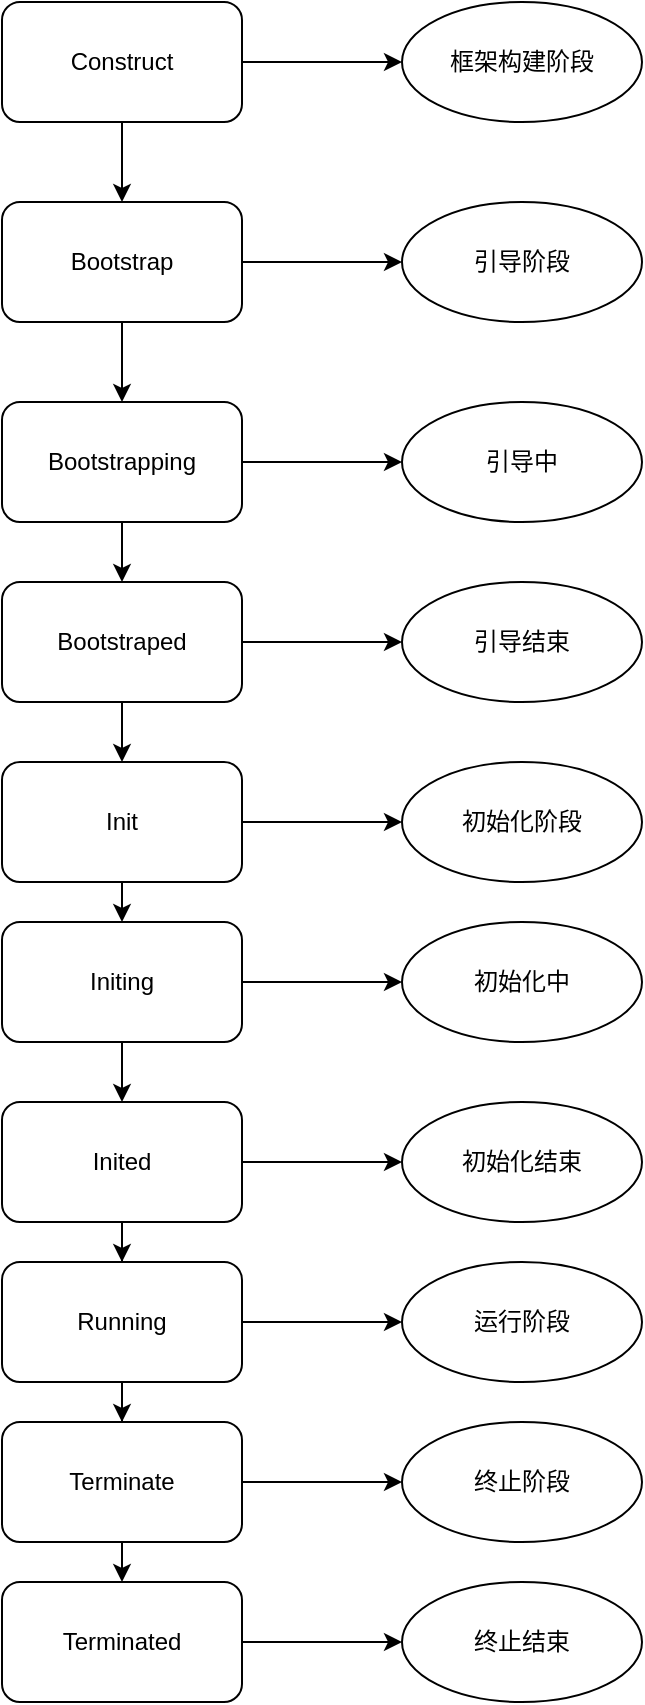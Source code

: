<mxfile version="16.5.1" type="device" pages="3"><diagram id="Eyy9OhKBuV-32nNh8ER7" name="生命周期流程"><mxGraphModel dx="1422" dy="888" grid="1" gridSize="10" guides="1" tooltips="1" connect="1" arrows="1" fold="1" page="1" pageScale="1" pageWidth="827" pageHeight="1169" math="0" shadow="0"><root><mxCell id="0"/><mxCell id="1" parent="0"/><mxCell id="fN2iCYzU38tADxGt7ZZn-41" value="" style="group" vertex="1" connectable="0" parent="1"><mxGeometry x="260" y="140" width="320" height="850" as="geometry"/></mxCell><mxCell id="fN2iCYzU38tADxGt7ZZn-2" value="Construct" style="rounded=1;whiteSpace=wrap;html=1;" vertex="1" parent="fN2iCYzU38tADxGt7ZZn-41"><mxGeometry width="120" height="60" as="geometry"/></mxCell><mxCell id="fN2iCYzU38tADxGt7ZZn-3" value="Bootstrap" style="rounded=1;whiteSpace=wrap;html=1;" vertex="1" parent="fN2iCYzU38tADxGt7ZZn-41"><mxGeometry y="100" width="120" height="60" as="geometry"/></mxCell><mxCell id="fN2iCYzU38tADxGt7ZZn-12" style="edgeStyle=orthogonalEdgeStyle;rounded=0;orthogonalLoop=1;jettySize=auto;html=1;exitX=0.5;exitY=1;exitDx=0;exitDy=0;" edge="1" parent="fN2iCYzU38tADxGt7ZZn-41" source="fN2iCYzU38tADxGt7ZZn-2" target="fN2iCYzU38tADxGt7ZZn-3"><mxGeometry relative="1" as="geometry"/></mxCell><mxCell id="fN2iCYzU38tADxGt7ZZn-4" value="Bootstrapping" style="rounded=1;whiteSpace=wrap;html=1;" vertex="1" parent="fN2iCYzU38tADxGt7ZZn-41"><mxGeometry y="200" width="120" height="60" as="geometry"/></mxCell><mxCell id="fN2iCYzU38tADxGt7ZZn-13" style="edgeStyle=orthogonalEdgeStyle;rounded=0;orthogonalLoop=1;jettySize=auto;html=1;exitX=0.5;exitY=1;exitDx=0;exitDy=0;" edge="1" parent="fN2iCYzU38tADxGt7ZZn-41" source="fN2iCYzU38tADxGt7ZZn-3" target="fN2iCYzU38tADxGt7ZZn-4"><mxGeometry relative="1" as="geometry"/></mxCell><mxCell id="fN2iCYzU38tADxGt7ZZn-5" value="Bootstraped" style="rounded=1;whiteSpace=wrap;html=1;" vertex="1" parent="fN2iCYzU38tADxGt7ZZn-41"><mxGeometry y="290" width="120" height="60" as="geometry"/></mxCell><mxCell id="fN2iCYzU38tADxGt7ZZn-14" style="edgeStyle=orthogonalEdgeStyle;rounded=0;orthogonalLoop=1;jettySize=auto;html=1;exitX=0.5;exitY=1;exitDx=0;exitDy=0;" edge="1" parent="fN2iCYzU38tADxGt7ZZn-41" source="fN2iCYzU38tADxGt7ZZn-4" target="fN2iCYzU38tADxGt7ZZn-5"><mxGeometry relative="1" as="geometry"/></mxCell><mxCell id="fN2iCYzU38tADxGt7ZZn-6" value="Init" style="rounded=1;whiteSpace=wrap;html=1;" vertex="1" parent="fN2iCYzU38tADxGt7ZZn-41"><mxGeometry y="380" width="120" height="60" as="geometry"/></mxCell><mxCell id="fN2iCYzU38tADxGt7ZZn-15" style="edgeStyle=orthogonalEdgeStyle;rounded=0;orthogonalLoop=1;jettySize=auto;html=1;exitX=0.5;exitY=1;exitDx=0;exitDy=0;" edge="1" parent="fN2iCYzU38tADxGt7ZZn-41" source="fN2iCYzU38tADxGt7ZZn-5" target="fN2iCYzU38tADxGt7ZZn-6"><mxGeometry relative="1" as="geometry"/></mxCell><mxCell id="fN2iCYzU38tADxGt7ZZn-7" value="Initing" style="rounded=1;whiteSpace=wrap;html=1;" vertex="1" parent="fN2iCYzU38tADxGt7ZZn-41"><mxGeometry y="460" width="120" height="60" as="geometry"/></mxCell><mxCell id="fN2iCYzU38tADxGt7ZZn-16" style="edgeStyle=orthogonalEdgeStyle;rounded=0;orthogonalLoop=1;jettySize=auto;html=1;exitX=0.5;exitY=1;exitDx=0;exitDy=0;entryX=0.5;entryY=0;entryDx=0;entryDy=0;" edge="1" parent="fN2iCYzU38tADxGt7ZZn-41" source="fN2iCYzU38tADxGt7ZZn-6" target="fN2iCYzU38tADxGt7ZZn-7"><mxGeometry relative="1" as="geometry"/></mxCell><mxCell id="fN2iCYzU38tADxGt7ZZn-8" value="Inited" style="rounded=1;whiteSpace=wrap;html=1;" vertex="1" parent="fN2iCYzU38tADxGt7ZZn-41"><mxGeometry y="550" width="120" height="60" as="geometry"/></mxCell><mxCell id="fN2iCYzU38tADxGt7ZZn-17" style="edgeStyle=orthogonalEdgeStyle;rounded=0;orthogonalLoop=1;jettySize=auto;html=1;exitX=0.5;exitY=1;exitDx=0;exitDy=0;" edge="1" parent="fN2iCYzU38tADxGt7ZZn-41" source="fN2iCYzU38tADxGt7ZZn-7" target="fN2iCYzU38tADxGt7ZZn-8"><mxGeometry relative="1" as="geometry"/></mxCell><mxCell id="fN2iCYzU38tADxGt7ZZn-9" value="Running" style="rounded=1;whiteSpace=wrap;html=1;" vertex="1" parent="fN2iCYzU38tADxGt7ZZn-41"><mxGeometry y="630" width="120" height="60" as="geometry"/></mxCell><mxCell id="fN2iCYzU38tADxGt7ZZn-18" style="edgeStyle=orthogonalEdgeStyle;rounded=0;orthogonalLoop=1;jettySize=auto;html=1;exitX=0.5;exitY=1;exitDx=0;exitDy=0;" edge="1" parent="fN2iCYzU38tADxGt7ZZn-41" source="fN2iCYzU38tADxGt7ZZn-8" target="fN2iCYzU38tADxGt7ZZn-9"><mxGeometry relative="1" as="geometry"/></mxCell><mxCell id="fN2iCYzU38tADxGt7ZZn-10" value="Terminate" style="rounded=1;whiteSpace=wrap;html=1;" vertex="1" parent="fN2iCYzU38tADxGt7ZZn-41"><mxGeometry y="710" width="120" height="60" as="geometry"/></mxCell><mxCell id="fN2iCYzU38tADxGt7ZZn-19" style="edgeStyle=orthogonalEdgeStyle;rounded=0;orthogonalLoop=1;jettySize=auto;html=1;exitX=0.5;exitY=1;exitDx=0;exitDy=0;" edge="1" parent="fN2iCYzU38tADxGt7ZZn-41" source="fN2iCYzU38tADxGt7ZZn-9" target="fN2iCYzU38tADxGt7ZZn-10"><mxGeometry relative="1" as="geometry"/></mxCell><mxCell id="fN2iCYzU38tADxGt7ZZn-11" value="Terminated" style="rounded=1;whiteSpace=wrap;html=1;" vertex="1" parent="fN2iCYzU38tADxGt7ZZn-41"><mxGeometry y="790" width="120" height="60" as="geometry"/></mxCell><mxCell id="fN2iCYzU38tADxGt7ZZn-20" style="edgeStyle=orthogonalEdgeStyle;rounded=0;orthogonalLoop=1;jettySize=auto;html=1;exitX=0.5;exitY=1;exitDx=0;exitDy=0;entryX=0.5;entryY=0;entryDx=0;entryDy=0;" edge="1" parent="fN2iCYzU38tADxGt7ZZn-41" source="fN2iCYzU38tADxGt7ZZn-10" target="fN2iCYzU38tADxGt7ZZn-11"><mxGeometry relative="1" as="geometry"/></mxCell><mxCell id="fN2iCYzU38tADxGt7ZZn-21" value="框架构建阶段" style="ellipse;whiteSpace=wrap;html=1;rounded=1;" vertex="1" parent="fN2iCYzU38tADxGt7ZZn-41"><mxGeometry x="200" width="120" height="60" as="geometry"/></mxCell><mxCell id="fN2iCYzU38tADxGt7ZZn-22" value="" style="edgeStyle=orthogonalEdgeStyle;rounded=0;orthogonalLoop=1;jettySize=auto;html=1;" edge="1" parent="fN2iCYzU38tADxGt7ZZn-41" source="fN2iCYzU38tADxGt7ZZn-2" target="fN2iCYzU38tADxGt7ZZn-21"><mxGeometry relative="1" as="geometry"/></mxCell><mxCell id="fN2iCYzU38tADxGt7ZZn-23" value="引导阶段" style="ellipse;whiteSpace=wrap;html=1;rounded=1;" vertex="1" parent="fN2iCYzU38tADxGt7ZZn-41"><mxGeometry x="200" y="100" width="120" height="60" as="geometry"/></mxCell><mxCell id="fN2iCYzU38tADxGt7ZZn-24" value="" style="edgeStyle=orthogonalEdgeStyle;rounded=0;orthogonalLoop=1;jettySize=auto;html=1;" edge="1" parent="fN2iCYzU38tADxGt7ZZn-41" source="fN2iCYzU38tADxGt7ZZn-3" target="fN2iCYzU38tADxGt7ZZn-23"><mxGeometry relative="1" as="geometry"/></mxCell><mxCell id="fN2iCYzU38tADxGt7ZZn-25" value="引导中" style="ellipse;whiteSpace=wrap;html=1;rounded=1;" vertex="1" parent="fN2iCYzU38tADxGt7ZZn-41"><mxGeometry x="200" y="200" width="120" height="60" as="geometry"/></mxCell><mxCell id="fN2iCYzU38tADxGt7ZZn-26" value="" style="edgeStyle=orthogonalEdgeStyle;rounded=0;orthogonalLoop=1;jettySize=auto;html=1;" edge="1" parent="fN2iCYzU38tADxGt7ZZn-41" source="fN2iCYzU38tADxGt7ZZn-4" target="fN2iCYzU38tADxGt7ZZn-25"><mxGeometry relative="1" as="geometry"/></mxCell><mxCell id="fN2iCYzU38tADxGt7ZZn-27" value="引导结束" style="ellipse;whiteSpace=wrap;html=1;rounded=1;" vertex="1" parent="fN2iCYzU38tADxGt7ZZn-41"><mxGeometry x="200" y="290" width="120" height="60" as="geometry"/></mxCell><mxCell id="fN2iCYzU38tADxGt7ZZn-28" value="" style="edgeStyle=orthogonalEdgeStyle;rounded=0;orthogonalLoop=1;jettySize=auto;html=1;" edge="1" parent="fN2iCYzU38tADxGt7ZZn-41" source="fN2iCYzU38tADxGt7ZZn-5" target="fN2iCYzU38tADxGt7ZZn-27"><mxGeometry relative="1" as="geometry"/></mxCell><mxCell id="fN2iCYzU38tADxGt7ZZn-29" value="初始化阶段" style="ellipse;whiteSpace=wrap;html=1;rounded=1;" vertex="1" parent="fN2iCYzU38tADxGt7ZZn-41"><mxGeometry x="200" y="380" width="120" height="60" as="geometry"/></mxCell><mxCell id="fN2iCYzU38tADxGt7ZZn-30" value="" style="edgeStyle=orthogonalEdgeStyle;rounded=0;orthogonalLoop=1;jettySize=auto;html=1;" edge="1" parent="fN2iCYzU38tADxGt7ZZn-41" source="fN2iCYzU38tADxGt7ZZn-6" target="fN2iCYzU38tADxGt7ZZn-29"><mxGeometry relative="1" as="geometry"/></mxCell><mxCell id="fN2iCYzU38tADxGt7ZZn-31" value="初始化中" style="ellipse;whiteSpace=wrap;html=1;rounded=1;" vertex="1" parent="fN2iCYzU38tADxGt7ZZn-41"><mxGeometry x="200" y="460" width="120" height="60" as="geometry"/></mxCell><mxCell id="fN2iCYzU38tADxGt7ZZn-32" value="" style="edgeStyle=orthogonalEdgeStyle;rounded=0;orthogonalLoop=1;jettySize=auto;html=1;" edge="1" parent="fN2iCYzU38tADxGt7ZZn-41" source="fN2iCYzU38tADxGt7ZZn-7" target="fN2iCYzU38tADxGt7ZZn-31"><mxGeometry relative="1" as="geometry"/></mxCell><mxCell id="fN2iCYzU38tADxGt7ZZn-33" value="初始化结束" style="ellipse;whiteSpace=wrap;html=1;rounded=1;" vertex="1" parent="fN2iCYzU38tADxGt7ZZn-41"><mxGeometry x="200" y="550" width="120" height="60" as="geometry"/></mxCell><mxCell id="fN2iCYzU38tADxGt7ZZn-34" value="" style="edgeStyle=orthogonalEdgeStyle;rounded=0;orthogonalLoop=1;jettySize=auto;html=1;" edge="1" parent="fN2iCYzU38tADxGt7ZZn-41" source="fN2iCYzU38tADxGt7ZZn-8" target="fN2iCYzU38tADxGt7ZZn-33"><mxGeometry relative="1" as="geometry"/></mxCell><mxCell id="fN2iCYzU38tADxGt7ZZn-35" value="运行阶段" style="ellipse;whiteSpace=wrap;html=1;rounded=1;" vertex="1" parent="fN2iCYzU38tADxGt7ZZn-41"><mxGeometry x="200" y="630" width="120" height="60" as="geometry"/></mxCell><mxCell id="fN2iCYzU38tADxGt7ZZn-36" value="" style="edgeStyle=orthogonalEdgeStyle;rounded=0;orthogonalLoop=1;jettySize=auto;html=1;" edge="1" parent="fN2iCYzU38tADxGt7ZZn-41" source="fN2iCYzU38tADxGt7ZZn-9" target="fN2iCYzU38tADxGt7ZZn-35"><mxGeometry relative="1" as="geometry"/></mxCell><mxCell id="fN2iCYzU38tADxGt7ZZn-37" value="终止阶段" style="ellipse;whiteSpace=wrap;html=1;rounded=1;" vertex="1" parent="fN2iCYzU38tADxGt7ZZn-41"><mxGeometry x="200" y="710" width="120" height="60" as="geometry"/></mxCell><mxCell id="fN2iCYzU38tADxGt7ZZn-38" value="" style="edgeStyle=orthogonalEdgeStyle;rounded=0;orthogonalLoop=1;jettySize=auto;html=1;" edge="1" parent="fN2iCYzU38tADxGt7ZZn-41" source="fN2iCYzU38tADxGt7ZZn-10" target="fN2iCYzU38tADxGt7ZZn-37"><mxGeometry relative="1" as="geometry"/></mxCell><mxCell id="fN2iCYzU38tADxGt7ZZn-39" value="终止结束" style="ellipse;whiteSpace=wrap;html=1;rounded=1;" vertex="1" parent="fN2iCYzU38tADxGt7ZZn-41"><mxGeometry x="200" y="790" width="120" height="60" as="geometry"/></mxCell><mxCell id="fN2iCYzU38tADxGt7ZZn-40" value="" style="edgeStyle=orthogonalEdgeStyle;rounded=0;orthogonalLoop=1;jettySize=auto;html=1;" edge="1" parent="fN2iCYzU38tADxGt7ZZn-41" source="fN2iCYzU38tADxGt7ZZn-11" target="fN2iCYzU38tADxGt7ZZn-39"><mxGeometry relative="1" as="geometry"/></mxCell></root></mxGraphModel></diagram><diagram id="kZj0zfftmHgUT36ezKEu" name="服务提供者"><mxGraphModel dx="1422" dy="888" grid="1" gridSize="10" guides="1" tooltips="1" connect="1" arrows="1" fold="1" page="1" pageScale="1" pageWidth="827" pageHeight="1169" math="0" shadow="0"><root><mxCell id="7Ag29VDbBrZs3Iq_DBcu-0"/><mxCell id="7Ag29VDbBrZs3Iq_DBcu-1" parent="7Ag29VDbBrZs3Iq_DBcu-0"/><mxCell id="7Ag29VDbBrZs3Iq_DBcu-5" value="" style="edgeStyle=orthogonalEdgeStyle;rounded=0;orthogonalLoop=1;jettySize=auto;html=1;" edge="1" parent="7Ag29VDbBrZs3Iq_DBcu-1" source="7Ag29VDbBrZs3Iq_DBcu-3" target="7Ag29VDbBrZs3Iq_DBcu-4"><mxGeometry relative="1" as="geometry"/></mxCell><mxCell id="7Ag29VDbBrZs3Iq_DBcu-7" value="" style="edgeStyle=orthogonalEdgeStyle;rounded=0;orthogonalLoop=1;jettySize=auto;html=1;" edge="1" parent="7Ag29VDbBrZs3Iq_DBcu-1" source="7Ag29VDbBrZs3Iq_DBcu-3" target="7Ag29VDbBrZs3Iq_DBcu-6"><mxGeometry relative="1" as="geometry"/></mxCell><mxCell id="7Ag29VDbBrZs3Iq_DBcu-3" value="服务提供者" style="rounded=0;whiteSpace=wrap;html=1;" vertex="1" parent="7Ag29VDbBrZs3Iq_DBcu-1"><mxGeometry x="310" y="190" width="120" height="60" as="geometry"/></mxCell><mxCell id="7Ag29VDbBrZs3Iq_DBcu-4" value="注册" style="ellipse;whiteSpace=wrap;html=1;rounded=0;" vertex="1" parent="7Ag29VDbBrZs3Iq_DBcu-1"><mxGeometry x="170" y="310" width="120" height="60" as="geometry"/></mxCell><mxCell id="7Ag29VDbBrZs3Iq_DBcu-6" value="初始化" style="ellipse;whiteSpace=wrap;html=1;rounded=0;" vertex="1" parent="7Ag29VDbBrZs3Iq_DBcu-1"><mxGeometry x="470" y="310" width="120" height="60" as="geometry"/></mxCell></root></mxGraphModel></diagram><diagram id="OKWKJIg7ibCYtgyhvEyJ" name="引导程序"><mxGraphModel dx="1422" dy="888" grid="1" gridSize="10" guides="1" tooltips="1" connect="1" arrows="1" fold="1" page="1" pageScale="1" pageWidth="827" pageHeight="1169" math="0" shadow="0"><root><mxCell id="2HJKXgXOXw66ITp5j22F-0"/><mxCell id="2HJKXgXOXw66ITp5j22F-1" parent="2HJKXgXOXw66ITp5j22F-0"/><mxCell id="o8kazWxHgnfB-2Zh6zKc-1" value="" style="edgeStyle=orthogonalEdgeStyle;rounded=0;orthogonalLoop=1;jettySize=auto;html=1;" edge="1" parent="2HJKXgXOXw66ITp5j22F-1" source="2HJKXgXOXw66ITp5j22F-3" target="o8kazWxHgnfB-2Zh6zKc-0"><mxGeometry relative="1" as="geometry"/></mxCell><mxCell id="o8kazWxHgnfB-2Zh6zKc-3" value="" style="edgeStyle=orthogonalEdgeStyle;rounded=0;orthogonalLoop=1;jettySize=auto;html=1;" edge="1" parent="2HJKXgXOXw66ITp5j22F-1" source="2HJKXgXOXw66ITp5j22F-3" target="o8kazWxHgnfB-2Zh6zKc-2"><mxGeometry relative="1" as="geometry"/></mxCell><mxCell id="2HJKXgXOXw66ITp5j22F-3" value="引导程序" style="rounded=0;whiteSpace=wrap;html=1;" vertex="1" parent="2HJKXgXOXw66ITp5j22F-1"><mxGeometry x="294" y="280" width="120" height="60" as="geometry"/></mxCell><mxCell id="o8kazWxHgnfB-2Zh6zKc-0" value="Bootstrap" style="ellipse;whiteSpace=wrap;html=1;rounded=0;" vertex="1" parent="2HJKXgXOXw66ITp5j22F-1"><mxGeometry x="100" y="400" width="120" height="60" as="geometry"/></mxCell><mxCell id="o8kazWxHgnfB-2Zh6zKc-2" value="可以用来引导服务提供者的注册行为" style="ellipse;whiteSpace=wrap;html=1;rounded=0;" vertex="1" parent="2HJKXgXOXw66ITp5j22F-1"><mxGeometry x="470" y="390" width="120" height="60" as="geometry"/></mxCell></root></mxGraphModel></diagram></mxfile>